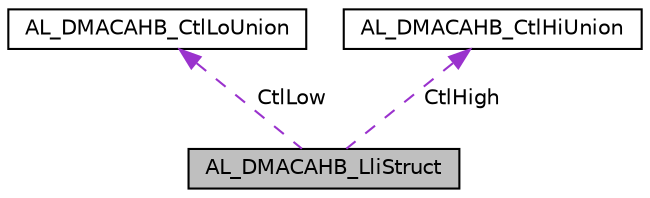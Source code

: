 digraph "AL_DMACAHB_LliStruct"
{
  edge [fontname="Helvetica",fontsize="10",labelfontname="Helvetica",labelfontsize="10"];
  node [fontname="Helvetica",fontsize="10",shape=record];
  Node1 [label="AL_DMACAHB_LliStruct",height=0.2,width=0.4,color="black", fillcolor="grey75", style="filled", fontcolor="black"];
  Node2 -> Node1 [dir="back",color="darkorchid3",fontsize="10",style="dashed",label=" CtlLow" ,fontname="Helvetica"];
  Node2 [label="AL_DMACAHB_CtlLoUnion",height=0.2,width=0.4,color="black", fillcolor="white", style="filled",URL="$unionAL__DMACAHB__CtlLoUnion.html",tooltip="Dmac ahb control low register union. "];
  Node3 -> Node1 [dir="back",color="darkorchid3",fontsize="10",style="dashed",label=" CtlHigh" ,fontname="Helvetica"];
  Node3 [label="AL_DMACAHB_CtlHiUnion",height=0.2,width=0.4,color="black", fillcolor="white", style="filled",URL="$unionAL__DMACAHB__CtlHiUnion.html",tooltip="Dmac ahb control high register union. "];
}
